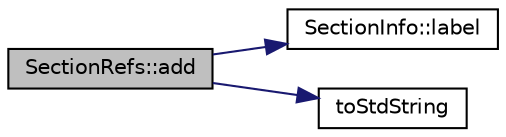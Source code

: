 digraph "SectionRefs::add"
{
 // LATEX_PDF_SIZE
  edge [fontname="Helvetica",fontsize="10",labelfontname="Helvetica",labelfontsize="10"];
  node [fontname="Helvetica",fontsize="10",shape=record];
  rankdir="LR";
  Node1 [label="SectionRefs::add",height=0.2,width=0.4,color="black", fillcolor="grey75", style="filled", fontcolor="black",tooltip="Adds a non-owning section reference."];
  Node1 -> Node2 [color="midnightblue",fontsize="10",style="solid",fontname="Helvetica"];
  Node2 [label="SectionInfo::label",height=0.2,width=0.4,color="black", fillcolor="white", style="filled",URL="$classSectionInfo.html#a3028bd10d3288ef120bd833e0ebc57ab",tooltip=" "];
  Node1 -> Node3 [color="midnightblue",fontsize="10",style="solid",fontname="Helvetica"];
  Node3 [label="toStdString",height=0.2,width=0.4,color="black", fillcolor="white", style="filled",URL="$qcstring_8h.html#ac7e12ef0c11e1acc583d1d66404c2557",tooltip=" "];
}
